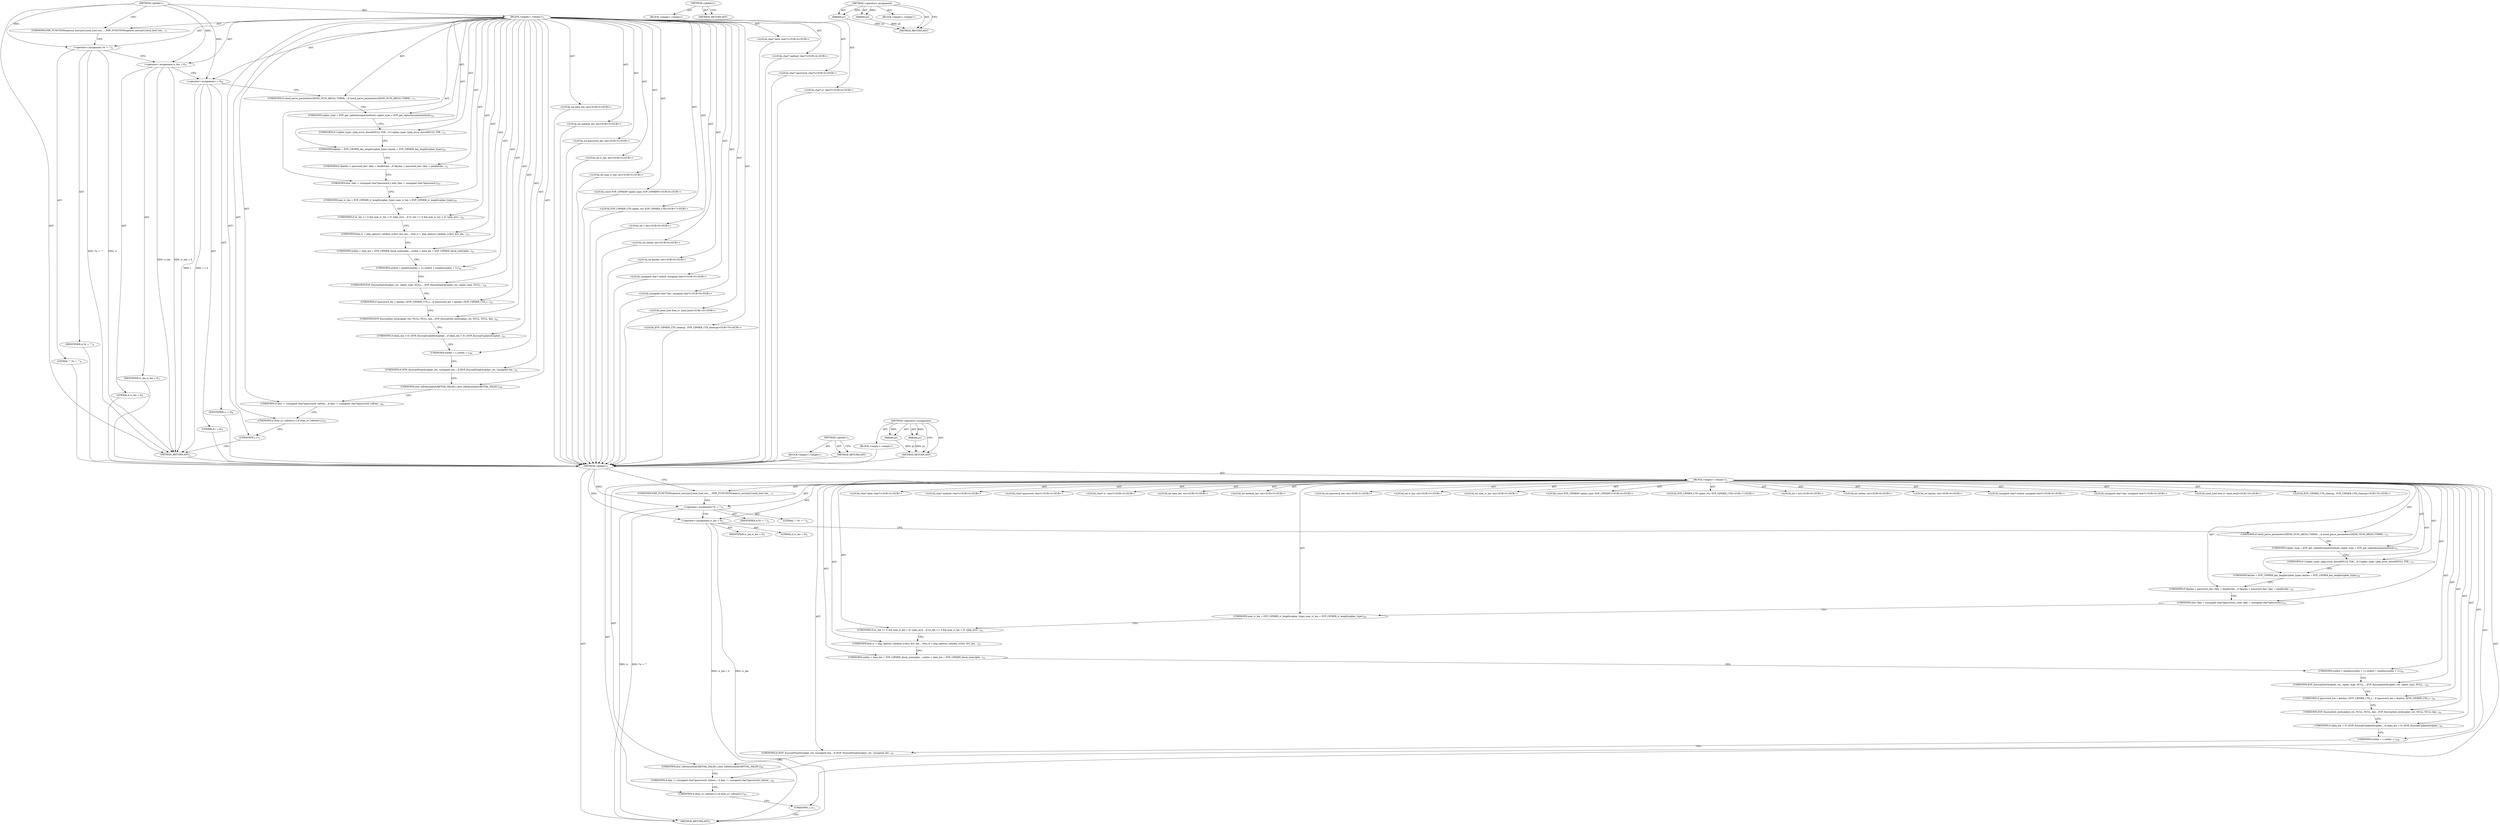 digraph "&lt;operator&gt;.assignment" {
vulnerable_6 [label=<(METHOD,&lt;global&gt;)<SUB>1</SUB>>];
vulnerable_7 [label=<(BLOCK,&lt;empty&gt;,&lt;empty&gt;)<SUB>1</SUB>>];
vulnerable_8 [label=<(UNKNOWN,PHP_FUNCTION(openssl_encrypt)
{
	zend_bool raw_...,PHP_FUNCTION(openssl_encrypt)
{
	zend_bool raw_...)<SUB>1</SUB>>];
vulnerable_9 [label="<(LOCAL,char* data: char*)<SUB>4</SUB>>"];
vulnerable_10 [label="<(LOCAL,char* method: char*)<SUB>4</SUB>>"];
vulnerable_11 [label="<(LOCAL,char* password: char*)<SUB>4</SUB>>"];
vulnerable_12 [label="<(LOCAL,char* iv: char*)<SUB>4</SUB>>"];
vulnerable_13 [label=<(&lt;operator&gt;.assignment,*iv = &quot;&quot;)<SUB>4</SUB>>];
vulnerable_14 [label=<(IDENTIFIER,iv,*iv = &quot;&quot;)<SUB>4</SUB>>];
vulnerable_15 [label=<(LITERAL,&quot;&quot;,*iv = &quot;&quot;)<SUB>4</SUB>>];
vulnerable_16 [label="<(LOCAL,int data_len: int)<SUB>5</SUB>>"];
vulnerable_17 [label="<(LOCAL,int method_len: int)<SUB>5</SUB>>"];
vulnerable_18 [label="<(LOCAL,int password_len: int)<SUB>5</SUB>>"];
vulnerable_19 [label="<(LOCAL,int iv_len: int)<SUB>5</SUB>>"];
vulnerable_20 [label="<(LOCAL,int max_iv_len: int)<SUB>5</SUB>>"];
vulnerable_21 [label=<(&lt;operator&gt;.assignment,iv_len = 0)<SUB>5</SUB>>];
vulnerable_22 [label=<(IDENTIFIER,iv_len,iv_len = 0)<SUB>5</SUB>>];
vulnerable_23 [label=<(LITERAL,0,iv_len = 0)<SUB>5</SUB>>];
vulnerable_24 [label="<(LOCAL,const EVP_CIPHER* cipher_type: EVP_CIPHER*)<SUB>6</SUB>>"];
vulnerable_25 [label="<(LOCAL,EVP_CIPHER_CTX cipher_ctx: EVP_CIPHER_CTX)<SUB>7</SUB>>"];
vulnerable_26 [label="<(LOCAL,int i: int)<SUB>8</SUB>>"];
vulnerable_27 [label="<(LOCAL,int outlen: int)<SUB>8</SUB>>"];
vulnerable_28 [label="<(LOCAL,int keylen: int)<SUB>8</SUB>>"];
vulnerable_29 [label="<(LOCAL,unsigned char* outbuf: unsigned char*)<SUB>9</SUB>>"];
vulnerable_30 [label="<(LOCAL,unsigned char* key: unsigned char*)<SUB>9</SUB>>"];
vulnerable_31 [label="<(LOCAL,zend_bool free_iv: zend_bool)<SUB>10</SUB>>"];
vulnerable_32 [label=<(UNKNOWN,if (zend_parse_parameters(ZEND_NUM_ARGS() TSRML...,if (zend_parse_parameters(ZEND_NUM_ARGS() TSRML...)<SUB>11</SUB>>];
vulnerable_33 [label=<(UNKNOWN,cipher_type = EVP_get_cipherbyname(method);,cipher_type = EVP_get_cipherbyname(method);)<SUB>14</SUB>>];
vulnerable_34 [label=<(UNKNOWN,if (!cipher_type) {
		php_error_docref(NULL TSR...,if (!cipher_type) {
		php_error_docref(NULL TSR...)<SUB>15</SUB>>];
vulnerable_35 [label=<(UNKNOWN,keylen = EVP_CIPHER_key_length(cipher_type);,keylen = EVP_CIPHER_key_length(cipher_type);)<SUB>20</SUB>>];
vulnerable_36 [label=<(UNKNOWN,if (keylen &gt; password_len) {
		key = emalloc(ke...,if (keylen &gt; password_len) {
		key = emalloc(ke...)<SUB>21</SUB>>];
vulnerable_37 [label=<(UNKNOWN,else {
		key = (unsigned char*)password;
	},else {
		key = (unsigned char*)password;
	})<SUB>25</SUB>>];
vulnerable_38 [label=<(UNKNOWN,max_iv_len = EVP_CIPHER_iv_length(cipher_type);,max_iv_len = EVP_CIPHER_iv_length(cipher_type);)<SUB>29</SUB>>];
vulnerable_39 [label=<(UNKNOWN,if (iv_len &lt;= 0 &amp;&amp; max_iv_len &gt; 0) {
		php_erro...,if (iv_len &lt;= 0 &amp;&amp; max_iv_len &gt; 0) {
		php_erro...)<SUB>30</SUB>>];
vulnerable_40 [label=<(UNKNOWN,free_iv = php_openssl_validate_iv(&amp;iv, &amp;iv_len,...,free_iv = php_openssl_validate_iv(&amp;iv, &amp;iv_len,...)<SUB>33</SUB>>];
vulnerable_41 [label=<(UNKNOWN,outlen = data_len + EVP_CIPHER_block_size(ciphe...,outlen = data_len + EVP_CIPHER_block_size(ciphe...)<SUB>35</SUB>>];
vulnerable_42 [label=<(UNKNOWN,outbuf = emalloc(outlen + 1);,outbuf = emalloc(outlen + 1);)<SUB>36</SUB>>];
vulnerable_43 [label=<(UNKNOWN,EVP_EncryptInit(&amp;cipher_ctx, cipher_type, NULL,...,EVP_EncryptInit(&amp;cipher_ctx, cipher_type, NULL,...)<SUB>38</SUB>>];
vulnerable_44 [label=<(UNKNOWN,if (password_len &gt; keylen) {
		EVP_CIPHER_CTX_s...,if (password_len &gt; keylen) {
		EVP_CIPHER_CTX_s...)<SUB>39</SUB>>];
vulnerable_45 [label=<(UNKNOWN,EVP_EncryptInit_ex(&amp;cipher_ctx, NULL, NULL, key...,EVP_EncryptInit_ex(&amp;cipher_ctx, NULL, NULL, key...)<SUB>42</SUB>>];
vulnerable_46 [label=<(UNKNOWN,if (data_len &gt; 0) {
		EVP_EncryptUpdate(&amp;cipher...,if (data_len &gt; 0) {
		EVP_EncryptUpdate(&amp;cipher...)<SUB>43</SUB>>];
vulnerable_47 [label=<(UNKNOWN,outlen = i;,outlen = i;)<SUB>46</SUB>>];
vulnerable_48 [label=<(UNKNOWN,if (EVP_EncryptFinal(&amp;cipher_ctx, (unsigned cha...,if (EVP_EncryptFinal(&amp;cipher_ctx, (unsigned cha...)<SUB>47</SUB>>];
vulnerable_49 [label=<(UNKNOWN,else {
		efree(outbuf);
		RETVAL_FALSE;
	},else {
		efree(outbuf);
		RETVAL_FALSE;
	})<SUB>60</SUB>>];
vulnerable_50 [label=<(UNKNOWN,if (key != (unsigned char*)password) {
		efree(...,if (key != (unsigned char*)password) {
		efree(...)<SUB>64</SUB>>];
vulnerable_51 [label=<(UNKNOWN,if (free_iv) {
		efree(iv);
	},if (free_iv) {
		efree(iv);
	})<SUB>67</SUB>>];
vulnerable_52 [label="<(LOCAL,EVP_CIPHER_CTX_cleanup : EVP_CIPHER_CTX_cleanup)<SUB>70</SUB>>"];
vulnerable_53 [label=<(UNKNOWN,},})<SUB>71</SUB>>];
vulnerable_54 [label=<(METHOD_RETURN,ANY)<SUB>1</SUB>>];
vulnerable_75 [label=<(METHOD,&lt;global&gt;)<SUB>1</SUB>>];
vulnerable_76 [label=<(BLOCK,&lt;empty&gt;,&lt;empty&gt;)>];
vulnerable_77 [label=<(METHOD_RETURN,ANY)>];
vulnerable_81 [label=<(METHOD,&lt;operator&gt;.assignment)>];
vulnerable_82 [label=<(PARAM,p1)>];
vulnerable_83 [label=<(PARAM,p2)>];
vulnerable_84 [label=<(BLOCK,&lt;empty&gt;,&lt;empty&gt;)>];
vulnerable_85 [label=<(METHOD_RETURN,ANY)>];
fixed_6 [label=<(METHOD,&lt;global&gt;)<SUB>1</SUB>>];
fixed_7 [label=<(BLOCK,&lt;empty&gt;,&lt;empty&gt;)<SUB>1</SUB>>];
fixed_8 [label=<(UNKNOWN,PHP_FUNCTION(openssl_encrypt)
{
	zend_bool raw_...,PHP_FUNCTION(openssl_encrypt)
{
	zend_bool raw_...)<SUB>1</SUB>>];
fixed_9 [label="<(LOCAL,char* data: char*)<SUB>4</SUB>>"];
fixed_10 [label="<(LOCAL,char* method: char*)<SUB>4</SUB>>"];
fixed_11 [label="<(LOCAL,char* password: char*)<SUB>4</SUB>>"];
fixed_12 [label="<(LOCAL,char* iv: char*)<SUB>4</SUB>>"];
fixed_13 [label=<(&lt;operator&gt;.assignment,*iv = &quot;&quot;)<SUB>4</SUB>>];
fixed_14 [label=<(IDENTIFIER,iv,*iv = &quot;&quot;)<SUB>4</SUB>>];
fixed_15 [label=<(LITERAL,&quot;&quot;,*iv = &quot;&quot;)<SUB>4</SUB>>];
fixed_16 [label="<(LOCAL,int data_len: int)<SUB>5</SUB>>"];
fixed_17 [label="<(LOCAL,int method_len: int)<SUB>5</SUB>>"];
fixed_18 [label="<(LOCAL,int password_len: int)<SUB>5</SUB>>"];
fixed_19 [label="<(LOCAL,int iv_len: int)<SUB>5</SUB>>"];
fixed_20 [label="<(LOCAL,int max_iv_len: int)<SUB>5</SUB>>"];
fixed_21 [label=<(&lt;operator&gt;.assignment,iv_len = 0)<SUB>5</SUB>>];
fixed_22 [label=<(IDENTIFIER,iv_len,iv_len = 0)<SUB>5</SUB>>];
fixed_23 [label=<(LITERAL,0,iv_len = 0)<SUB>5</SUB>>];
fixed_24 [label="<(LOCAL,const EVP_CIPHER* cipher_type: EVP_CIPHER*)<SUB>6</SUB>>"];
fixed_25 [label="<(LOCAL,EVP_CIPHER_CTX cipher_ctx: EVP_CIPHER_CTX)<SUB>7</SUB>>"];
fixed_26 [label="<(LOCAL,int i: int)<SUB>8</SUB>>"];
fixed_27 [label="<(LOCAL,int outlen: int)<SUB>8</SUB>>"];
fixed_28 [label="<(LOCAL,int keylen: int)<SUB>8</SUB>>"];
fixed_29 [label=<(&lt;operator&gt;.assignment,i = 0)<SUB>8</SUB>>];
fixed_30 [label=<(IDENTIFIER,i,i = 0)<SUB>8</SUB>>];
fixed_31 [label=<(LITERAL,0,i = 0)<SUB>8</SUB>>];
fixed_32 [label="<(LOCAL,unsigned char* outbuf: unsigned char*)<SUB>9</SUB>>"];
fixed_33 [label="<(LOCAL,unsigned char* key: unsigned char*)<SUB>9</SUB>>"];
fixed_34 [label="<(LOCAL,zend_bool free_iv: zend_bool)<SUB>10</SUB>>"];
fixed_35 [label=<(UNKNOWN,if (zend_parse_parameters(ZEND_NUM_ARGS() TSRML...,if (zend_parse_parameters(ZEND_NUM_ARGS() TSRML...)<SUB>11</SUB>>];
fixed_36 [label=<(UNKNOWN,cipher_type = EVP_get_cipherbyname(method);,cipher_type = EVP_get_cipherbyname(method);)<SUB>14</SUB>>];
fixed_37 [label=<(UNKNOWN,if (!cipher_type) {
		php_error_docref(NULL TSR...,if (!cipher_type) {
		php_error_docref(NULL TSR...)<SUB>15</SUB>>];
fixed_38 [label=<(UNKNOWN,keylen = EVP_CIPHER_key_length(cipher_type);,keylen = EVP_CIPHER_key_length(cipher_type);)<SUB>20</SUB>>];
fixed_39 [label=<(UNKNOWN,if (keylen &gt; password_len) {
		key = emalloc(ke...,if (keylen &gt; password_len) {
		key = emalloc(ke...)<SUB>21</SUB>>];
fixed_40 [label=<(UNKNOWN,else {
		key = (unsigned char*)password;
	},else {
		key = (unsigned char*)password;
	})<SUB>25</SUB>>];
fixed_41 [label=<(UNKNOWN,max_iv_len = EVP_CIPHER_iv_length(cipher_type);,max_iv_len = EVP_CIPHER_iv_length(cipher_type);)<SUB>29</SUB>>];
fixed_42 [label=<(UNKNOWN,if (iv_len &lt;= 0 &amp;&amp; max_iv_len &gt; 0) {
		php_erro...,if (iv_len &lt;= 0 &amp;&amp; max_iv_len &gt; 0) {
		php_erro...)<SUB>30</SUB>>];
fixed_43 [label=<(UNKNOWN,free_iv = php_openssl_validate_iv(&amp;iv, &amp;iv_len,...,free_iv = php_openssl_validate_iv(&amp;iv, &amp;iv_len,...)<SUB>33</SUB>>];
fixed_44 [label=<(UNKNOWN,outlen = data_len + EVP_CIPHER_block_size(ciphe...,outlen = data_len + EVP_CIPHER_block_size(ciphe...)<SUB>35</SUB>>];
fixed_45 [label=<(UNKNOWN,outbuf = emalloc(outlen + 1);,outbuf = emalloc(outlen + 1);)<SUB>36</SUB>>];
fixed_46 [label=<(UNKNOWN,EVP_EncryptInit(&amp;cipher_ctx, cipher_type, NULL,...,EVP_EncryptInit(&amp;cipher_ctx, cipher_type, NULL,...)<SUB>38</SUB>>];
fixed_47 [label=<(UNKNOWN,if (password_len &gt; keylen) {
		EVP_CIPHER_CTX_s...,if (password_len &gt; keylen) {
		EVP_CIPHER_CTX_s...)<SUB>39</SUB>>];
fixed_48 [label=<(UNKNOWN,EVP_EncryptInit_ex(&amp;cipher_ctx, NULL, NULL, key...,EVP_EncryptInit_ex(&amp;cipher_ctx, NULL, NULL, key...)<SUB>42</SUB>>];
fixed_49 [label=<(UNKNOWN,if (data_len &gt; 0) {
		EVP_EncryptUpdate(&amp;cipher...,if (data_len &gt; 0) {
		EVP_EncryptUpdate(&amp;cipher...)<SUB>43</SUB>>];
fixed_50 [label=<(UNKNOWN,outlen = i;,outlen = i;)<SUB>46</SUB>>];
fixed_51 [label=<(UNKNOWN,if (EVP_EncryptFinal(&amp;cipher_ctx, (unsigned cha...,if (EVP_EncryptFinal(&amp;cipher_ctx, (unsigned cha...)<SUB>47</SUB>>];
fixed_52 [label=<(UNKNOWN,else {
		efree(outbuf);
		RETVAL_FALSE;
	},else {
		efree(outbuf);
		RETVAL_FALSE;
	})<SUB>60</SUB>>];
fixed_53 [label=<(UNKNOWN,if (key != (unsigned char*)password) {
		efree(...,if (key != (unsigned char*)password) {
		efree(...)<SUB>64</SUB>>];
fixed_54 [label=<(UNKNOWN,if (free_iv) {
		efree(iv);
	},if (free_iv) {
		efree(iv);
	})<SUB>67</SUB>>];
fixed_55 [label="<(LOCAL,EVP_CIPHER_CTX_cleanup : EVP_CIPHER_CTX_cleanup)<SUB>70</SUB>>"];
fixed_56 [label=<(UNKNOWN,},})<SUB>71</SUB>>];
fixed_57 [label=<(METHOD_RETURN,ANY)<SUB>1</SUB>>];
fixed_78 [label=<(METHOD,&lt;global&gt;)<SUB>1</SUB>>];
fixed_79 [label=<(BLOCK,&lt;empty&gt;,&lt;empty&gt;)>];
fixed_80 [label=<(METHOD_RETURN,ANY)>];
fixed_84 [label=<(METHOD,&lt;operator&gt;.assignment)>];
fixed_85 [label=<(PARAM,p1)>];
fixed_86 [label=<(PARAM,p2)>];
fixed_87 [label=<(BLOCK,&lt;empty&gt;,&lt;empty&gt;)>];
fixed_88 [label=<(METHOD_RETURN,ANY)>];
vulnerable_6 -> vulnerable_7  [key=0, label="AST: "];
vulnerable_6 -> vulnerable_54  [key=0, label="AST: "];
vulnerable_6 -> vulnerable_8  [key=0, label="CFG: "];
vulnerable_6 -> vulnerable_13  [key=0, label="DDG: "];
vulnerable_6 -> vulnerable_21  [key=0, label="DDG: "];
vulnerable_7 -> vulnerable_8  [key=0, label="AST: "];
vulnerable_7 -> vulnerable_9  [key=0, label="AST: "];
vulnerable_7 -> vulnerable_10  [key=0, label="AST: "];
vulnerable_7 -> vulnerable_11  [key=0, label="AST: "];
vulnerable_7 -> vulnerable_12  [key=0, label="AST: "];
vulnerable_7 -> vulnerable_13  [key=0, label="AST: "];
vulnerable_7 -> vulnerable_16  [key=0, label="AST: "];
vulnerable_7 -> vulnerable_17  [key=0, label="AST: "];
vulnerable_7 -> vulnerable_18  [key=0, label="AST: "];
vulnerable_7 -> vulnerable_19  [key=0, label="AST: "];
vulnerable_7 -> vulnerable_20  [key=0, label="AST: "];
vulnerable_7 -> vulnerable_21  [key=0, label="AST: "];
vulnerable_7 -> vulnerable_24  [key=0, label="AST: "];
vulnerable_7 -> vulnerable_25  [key=0, label="AST: "];
vulnerable_7 -> vulnerable_26  [key=0, label="AST: "];
vulnerable_7 -> vulnerable_27  [key=0, label="AST: "];
vulnerable_7 -> vulnerable_28  [key=0, label="AST: "];
vulnerable_7 -> vulnerable_29  [key=0, label="AST: "];
vulnerable_7 -> vulnerable_30  [key=0, label="AST: "];
vulnerable_7 -> vulnerable_31  [key=0, label="AST: "];
vulnerable_7 -> vulnerable_32  [key=0, label="AST: "];
vulnerable_7 -> vulnerable_33  [key=0, label="AST: "];
vulnerable_7 -> vulnerable_34  [key=0, label="AST: "];
vulnerable_7 -> vulnerable_35  [key=0, label="AST: "];
vulnerable_7 -> vulnerable_36  [key=0, label="AST: "];
vulnerable_7 -> vulnerable_37  [key=0, label="AST: "];
vulnerable_7 -> vulnerable_38  [key=0, label="AST: "];
vulnerable_7 -> vulnerable_39  [key=0, label="AST: "];
vulnerable_7 -> vulnerable_40  [key=0, label="AST: "];
vulnerable_7 -> vulnerable_41  [key=0, label="AST: "];
vulnerable_7 -> vulnerable_42  [key=0, label="AST: "];
vulnerable_7 -> vulnerable_43  [key=0, label="AST: "];
vulnerable_7 -> vulnerable_44  [key=0, label="AST: "];
vulnerable_7 -> vulnerable_45  [key=0, label="AST: "];
vulnerable_7 -> vulnerable_46  [key=0, label="AST: "];
vulnerable_7 -> vulnerable_47  [key=0, label="AST: "];
vulnerable_7 -> vulnerable_48  [key=0, label="AST: "];
vulnerable_7 -> vulnerable_49  [key=0, label="AST: "];
vulnerable_7 -> vulnerable_50  [key=0, label="AST: "];
vulnerable_7 -> vulnerable_51  [key=0, label="AST: "];
vulnerable_7 -> vulnerable_52  [key=0, label="AST: "];
vulnerable_7 -> vulnerable_53  [key=0, label="AST: "];
vulnerable_8 -> vulnerable_13  [key=0, label="CFG: "];
vulnerable_13 -> vulnerable_14  [key=0, label="AST: "];
vulnerable_13 -> vulnerable_15  [key=0, label="AST: "];
vulnerable_13 -> vulnerable_21  [key=0, label="CFG: "];
vulnerable_13 -> vulnerable_54  [key=0, label="DDG: iv"];
vulnerable_13 -> vulnerable_54  [key=1, label="DDG: *iv = &quot;&quot;"];
vulnerable_21 -> vulnerable_22  [key=0, label="AST: "];
vulnerable_21 -> vulnerable_23  [key=0, label="AST: "];
vulnerable_21 -> vulnerable_32  [key=0, label="CFG: "];
vulnerable_21 -> vulnerable_54  [key=0, label="DDG: iv_len"];
vulnerable_21 -> vulnerable_54  [key=1, label="DDG: iv_len = 0"];
vulnerable_32 -> vulnerable_33  [key=0, label="CFG: "];
vulnerable_33 -> vulnerable_34  [key=0, label="CFG: "];
vulnerable_34 -> vulnerable_35  [key=0, label="CFG: "];
vulnerable_35 -> vulnerable_36  [key=0, label="CFG: "];
vulnerable_36 -> vulnerable_37  [key=0, label="CFG: "];
vulnerable_37 -> vulnerable_38  [key=0, label="CFG: "];
vulnerable_38 -> vulnerable_39  [key=0, label="CFG: "];
vulnerable_39 -> vulnerable_40  [key=0, label="CFG: "];
vulnerable_40 -> vulnerable_41  [key=0, label="CFG: "];
vulnerable_41 -> vulnerable_42  [key=0, label="CFG: "];
vulnerable_42 -> vulnerable_43  [key=0, label="CFG: "];
vulnerable_43 -> vulnerable_44  [key=0, label="CFG: "];
vulnerable_44 -> vulnerable_45  [key=0, label="CFG: "];
vulnerable_45 -> vulnerable_46  [key=0, label="CFG: "];
vulnerable_46 -> vulnerable_47  [key=0, label="CFG: "];
vulnerable_47 -> vulnerable_48  [key=0, label="CFG: "];
vulnerable_48 -> vulnerable_49  [key=0, label="CFG: "];
vulnerable_49 -> vulnerable_50  [key=0, label="CFG: "];
vulnerable_50 -> vulnerable_51  [key=0, label="CFG: "];
vulnerable_51 -> vulnerable_53  [key=0, label="CFG: "];
vulnerable_53 -> vulnerable_54  [key=0, label="CFG: "];
vulnerable_75 -> vulnerable_76  [key=0, label="AST: "];
vulnerable_75 -> vulnerable_77  [key=0, label="AST: "];
vulnerable_75 -> vulnerable_77  [key=1, label="CFG: "];
vulnerable_81 -> vulnerable_82  [key=0, label="AST: "];
vulnerable_81 -> vulnerable_82  [key=1, label="DDG: "];
vulnerable_81 -> vulnerable_84  [key=0, label="AST: "];
vulnerable_81 -> vulnerable_83  [key=0, label="AST: "];
vulnerable_81 -> vulnerable_83  [key=1, label="DDG: "];
vulnerable_81 -> vulnerable_85  [key=0, label="AST: "];
vulnerable_81 -> vulnerable_85  [key=1, label="CFG: "];
vulnerable_82 -> vulnerable_85  [key=0, label="DDG: p1"];
vulnerable_83 -> vulnerable_85  [key=0, label="DDG: p2"];
fixed_6 -> fixed_7  [key=0, label="AST: "];
fixed_6 -> fixed_57  [key=0, label="AST: "];
fixed_6 -> fixed_8  [key=0, label="CFG: "];
fixed_6 -> fixed_13  [key=0, label="DDG: "];
fixed_6 -> fixed_21  [key=0, label="DDG: "];
fixed_6 -> fixed_29  [key=0, label="DDG: "];
fixed_7 -> fixed_8  [key=0, label="AST: "];
fixed_7 -> fixed_9  [key=0, label="AST: "];
fixed_7 -> fixed_10  [key=0, label="AST: "];
fixed_7 -> fixed_11  [key=0, label="AST: "];
fixed_7 -> fixed_12  [key=0, label="AST: "];
fixed_7 -> fixed_13  [key=0, label="AST: "];
fixed_7 -> fixed_16  [key=0, label="AST: "];
fixed_7 -> fixed_17  [key=0, label="AST: "];
fixed_7 -> fixed_18  [key=0, label="AST: "];
fixed_7 -> fixed_19  [key=0, label="AST: "];
fixed_7 -> fixed_20  [key=0, label="AST: "];
fixed_7 -> fixed_21  [key=0, label="AST: "];
fixed_7 -> fixed_24  [key=0, label="AST: "];
fixed_7 -> fixed_25  [key=0, label="AST: "];
fixed_7 -> fixed_26  [key=0, label="AST: "];
fixed_7 -> fixed_27  [key=0, label="AST: "];
fixed_7 -> fixed_28  [key=0, label="AST: "];
fixed_7 -> fixed_29  [key=0, label="AST: "];
fixed_7 -> fixed_32  [key=0, label="AST: "];
fixed_7 -> fixed_33  [key=0, label="AST: "];
fixed_7 -> fixed_34  [key=0, label="AST: "];
fixed_7 -> fixed_35  [key=0, label="AST: "];
fixed_7 -> fixed_36  [key=0, label="AST: "];
fixed_7 -> fixed_37  [key=0, label="AST: "];
fixed_7 -> fixed_38  [key=0, label="AST: "];
fixed_7 -> fixed_39  [key=0, label="AST: "];
fixed_7 -> fixed_40  [key=0, label="AST: "];
fixed_7 -> fixed_41  [key=0, label="AST: "];
fixed_7 -> fixed_42  [key=0, label="AST: "];
fixed_7 -> fixed_43  [key=0, label="AST: "];
fixed_7 -> fixed_44  [key=0, label="AST: "];
fixed_7 -> fixed_45  [key=0, label="AST: "];
fixed_7 -> fixed_46  [key=0, label="AST: "];
fixed_7 -> fixed_47  [key=0, label="AST: "];
fixed_7 -> fixed_48  [key=0, label="AST: "];
fixed_7 -> fixed_49  [key=0, label="AST: "];
fixed_7 -> fixed_50  [key=0, label="AST: "];
fixed_7 -> fixed_51  [key=0, label="AST: "];
fixed_7 -> fixed_52  [key=0, label="AST: "];
fixed_7 -> fixed_53  [key=0, label="AST: "];
fixed_7 -> fixed_54  [key=0, label="AST: "];
fixed_7 -> fixed_55  [key=0, label="AST: "];
fixed_7 -> fixed_56  [key=0, label="AST: "];
fixed_8 -> fixed_13  [key=0, label="CFG: "];
fixed_9 -> vulnerable_6  [key=0];
fixed_10 -> vulnerable_6  [key=0];
fixed_11 -> vulnerable_6  [key=0];
fixed_12 -> vulnerable_6  [key=0];
fixed_13 -> fixed_14  [key=0, label="AST: "];
fixed_13 -> fixed_15  [key=0, label="AST: "];
fixed_13 -> fixed_21  [key=0, label="CFG: "];
fixed_13 -> fixed_57  [key=0, label="DDG: iv"];
fixed_13 -> fixed_57  [key=1, label="DDG: *iv = &quot;&quot;"];
fixed_14 -> vulnerable_6  [key=0];
fixed_15 -> vulnerable_6  [key=0];
fixed_16 -> vulnerable_6  [key=0];
fixed_17 -> vulnerable_6  [key=0];
fixed_18 -> vulnerable_6  [key=0];
fixed_19 -> vulnerable_6  [key=0];
fixed_20 -> vulnerable_6  [key=0];
fixed_21 -> fixed_22  [key=0, label="AST: "];
fixed_21 -> fixed_23  [key=0, label="AST: "];
fixed_21 -> fixed_29  [key=0, label="CFG: "];
fixed_21 -> fixed_57  [key=0, label="DDG: iv_len"];
fixed_21 -> fixed_57  [key=1, label="DDG: iv_len = 0"];
fixed_22 -> vulnerable_6  [key=0];
fixed_23 -> vulnerable_6  [key=0];
fixed_24 -> vulnerable_6  [key=0];
fixed_25 -> vulnerable_6  [key=0];
fixed_26 -> vulnerable_6  [key=0];
fixed_27 -> vulnerable_6  [key=0];
fixed_28 -> vulnerable_6  [key=0];
fixed_29 -> fixed_30  [key=0, label="AST: "];
fixed_29 -> fixed_31  [key=0, label="AST: "];
fixed_29 -> fixed_35  [key=0, label="CFG: "];
fixed_29 -> fixed_57  [key=0, label="DDG: i"];
fixed_29 -> fixed_57  [key=1, label="DDG: i = 0"];
fixed_30 -> vulnerable_6  [key=0];
fixed_31 -> vulnerable_6  [key=0];
fixed_32 -> vulnerable_6  [key=0];
fixed_33 -> vulnerable_6  [key=0];
fixed_34 -> vulnerable_6  [key=0];
fixed_35 -> fixed_36  [key=0, label="CFG: "];
fixed_36 -> fixed_37  [key=0, label="CFG: "];
fixed_37 -> fixed_38  [key=0, label="CFG: "];
fixed_38 -> fixed_39  [key=0, label="CFG: "];
fixed_39 -> fixed_40  [key=0, label="CFG: "];
fixed_40 -> fixed_41  [key=0, label="CFG: "];
fixed_41 -> fixed_42  [key=0, label="CFG: "];
fixed_42 -> fixed_43  [key=0, label="CFG: "];
fixed_43 -> fixed_44  [key=0, label="CFG: "];
fixed_44 -> fixed_45  [key=0, label="CFG: "];
fixed_45 -> fixed_46  [key=0, label="CFG: "];
fixed_46 -> fixed_47  [key=0, label="CFG: "];
fixed_47 -> fixed_48  [key=0, label="CFG: "];
fixed_48 -> fixed_49  [key=0, label="CFG: "];
fixed_49 -> fixed_50  [key=0, label="CFG: "];
fixed_50 -> fixed_51  [key=0, label="CFG: "];
fixed_51 -> fixed_52  [key=0, label="CFG: "];
fixed_52 -> fixed_53  [key=0, label="CFG: "];
fixed_53 -> fixed_54  [key=0, label="CFG: "];
fixed_54 -> fixed_56  [key=0, label="CFG: "];
fixed_55 -> vulnerable_6  [key=0];
fixed_56 -> fixed_57  [key=0, label="CFG: "];
fixed_57 -> vulnerable_6  [key=0];
fixed_78 -> fixed_79  [key=0, label="AST: "];
fixed_78 -> fixed_80  [key=0, label="AST: "];
fixed_78 -> fixed_80  [key=1, label="CFG: "];
fixed_79 -> vulnerable_6  [key=0];
fixed_80 -> vulnerable_6  [key=0];
fixed_84 -> fixed_85  [key=0, label="AST: "];
fixed_84 -> fixed_85  [key=1, label="DDG: "];
fixed_84 -> fixed_87  [key=0, label="AST: "];
fixed_84 -> fixed_86  [key=0, label="AST: "];
fixed_84 -> fixed_86  [key=1, label="DDG: "];
fixed_84 -> fixed_88  [key=0, label="AST: "];
fixed_84 -> fixed_88  [key=1, label="CFG: "];
fixed_85 -> fixed_88  [key=0, label="DDG: p1"];
fixed_86 -> fixed_88  [key=0, label="DDG: p2"];
fixed_87 -> vulnerable_6  [key=0];
fixed_88 -> vulnerable_6  [key=0];
}
